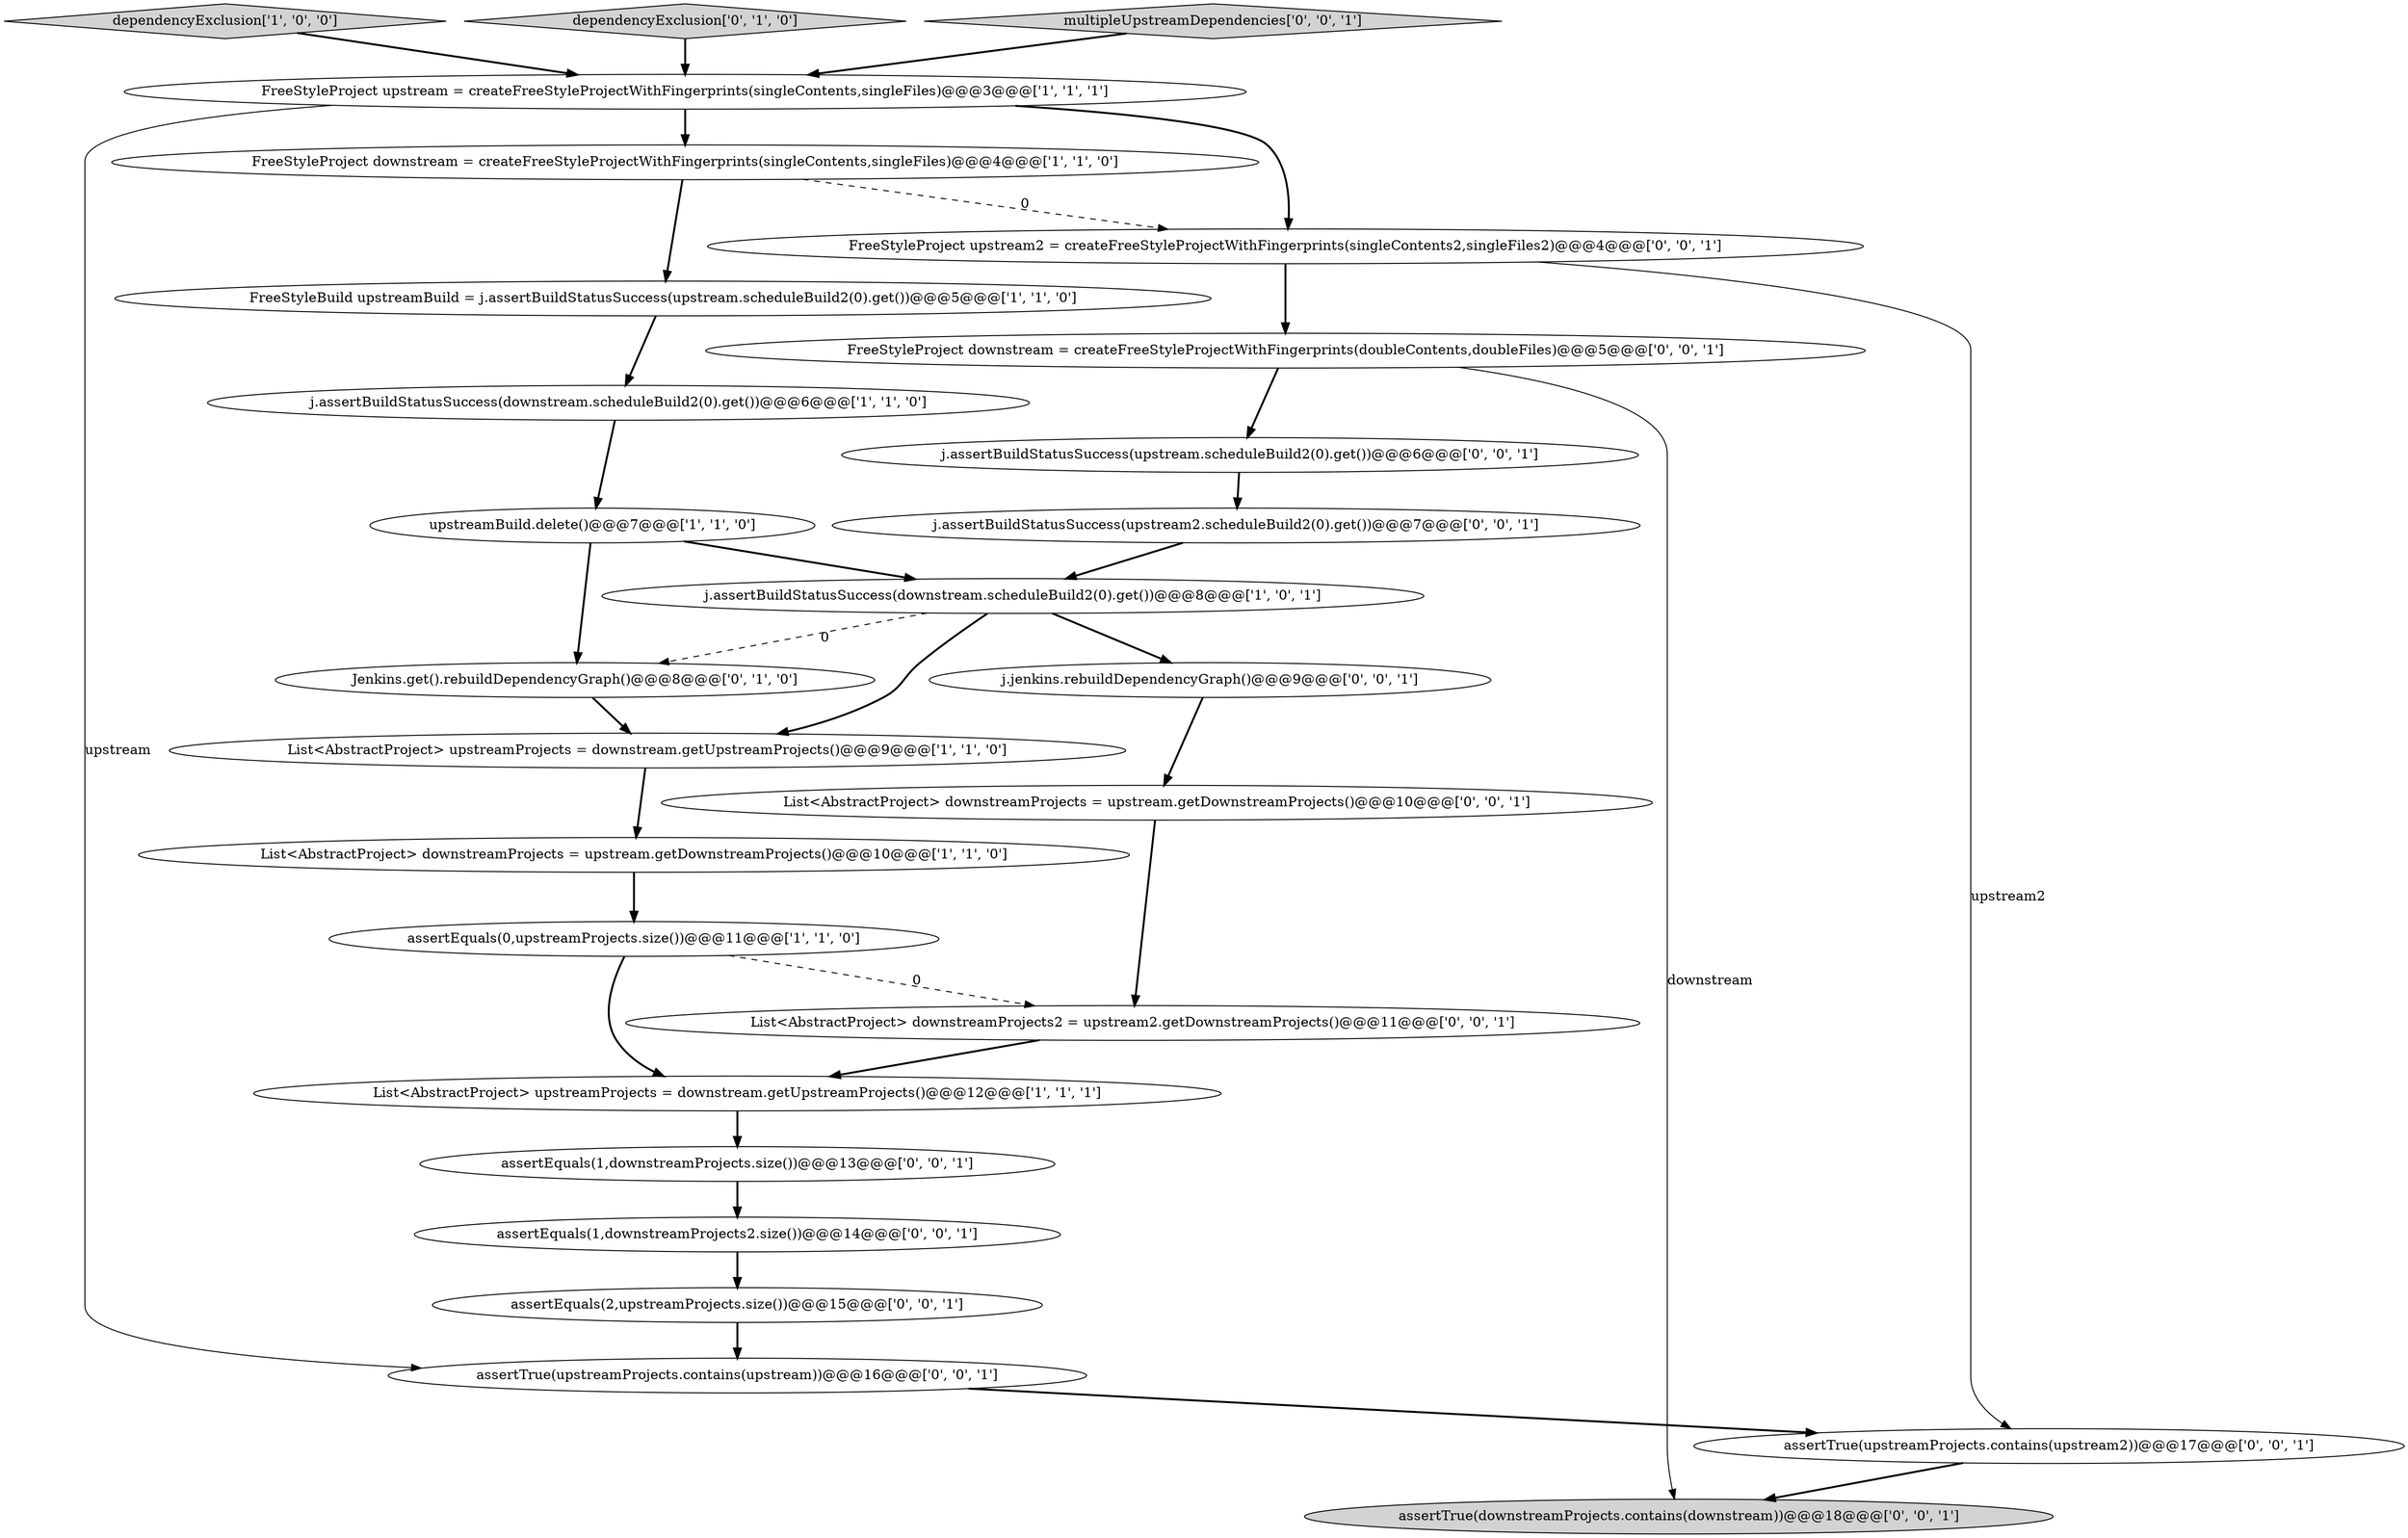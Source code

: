 digraph {
21 [style = filled, label = "assertEquals(2,upstreamProjects.size())@@@15@@@['0', '0', '1']", fillcolor = white, shape = ellipse image = "AAA0AAABBB3BBB"];
4 [style = filled, label = "dependencyExclusion['1', '0', '0']", fillcolor = lightgray, shape = diamond image = "AAA0AAABBB1BBB"];
8 [style = filled, label = "FreeStyleProject upstream = createFreeStyleProjectWithFingerprints(singleContents,singleFiles)@@@3@@@['1', '1', '1']", fillcolor = white, shape = ellipse image = "AAA0AAABBB1BBB"];
1 [style = filled, label = "List<AbstractProject> downstreamProjects = upstream.getDownstreamProjects()@@@10@@@['1', '1', '0']", fillcolor = white, shape = ellipse image = "AAA0AAABBB1BBB"];
5 [style = filled, label = "FreeStyleBuild upstreamBuild = j.assertBuildStatusSuccess(upstream.scheduleBuild2(0).get())@@@5@@@['1', '1', '0']", fillcolor = white, shape = ellipse image = "AAA0AAABBB1BBB"];
11 [style = filled, label = "dependencyExclusion['0', '1', '0']", fillcolor = lightgray, shape = diamond image = "AAA0AAABBB2BBB"];
0 [style = filled, label = "FreeStyleProject downstream = createFreeStyleProjectWithFingerprints(singleContents,singleFiles)@@@4@@@['1', '1', '0']", fillcolor = white, shape = ellipse image = "AAA0AAABBB1BBB"];
23 [style = filled, label = "FreeStyleProject upstream2 = createFreeStyleProjectWithFingerprints(singleContents2,singleFiles2)@@@4@@@['0', '0', '1']", fillcolor = white, shape = ellipse image = "AAA0AAABBB3BBB"];
2 [style = filled, label = "upstreamBuild.delete()@@@7@@@['1', '1', '0']", fillcolor = white, shape = ellipse image = "AAA0AAABBB1BBB"];
15 [style = filled, label = "assertTrue(upstreamProjects.contains(upstream2))@@@17@@@['0', '0', '1']", fillcolor = white, shape = ellipse image = "AAA0AAABBB3BBB"];
24 [style = filled, label = "List<AbstractProject> downstreamProjects2 = upstream2.getDownstreamProjects()@@@11@@@['0', '0', '1']", fillcolor = white, shape = ellipse image = "AAA0AAABBB3BBB"];
6 [style = filled, label = "List<AbstractProject> upstreamProjects = downstream.getUpstreamProjects()@@@12@@@['1', '1', '1']", fillcolor = white, shape = ellipse image = "AAA0AAABBB1BBB"];
14 [style = filled, label = "assertEquals(1,downstreamProjects2.size())@@@14@@@['0', '0', '1']", fillcolor = white, shape = ellipse image = "AAA0AAABBB3BBB"];
19 [style = filled, label = "j.jenkins.rebuildDependencyGraph()@@@9@@@['0', '0', '1']", fillcolor = white, shape = ellipse image = "AAA0AAABBB3BBB"];
25 [style = filled, label = "assertTrue(upstreamProjects.contains(upstream))@@@16@@@['0', '0', '1']", fillcolor = white, shape = ellipse image = "AAA0AAABBB3BBB"];
9 [style = filled, label = "j.assertBuildStatusSuccess(downstream.scheduleBuild2(0).get())@@@6@@@['1', '1', '0']", fillcolor = white, shape = ellipse image = "AAA0AAABBB1BBB"];
12 [style = filled, label = "Jenkins.get().rebuildDependencyGraph()@@@8@@@['0', '1', '0']", fillcolor = white, shape = ellipse image = "AAA1AAABBB2BBB"];
17 [style = filled, label = "multipleUpstreamDependencies['0', '0', '1']", fillcolor = lightgray, shape = diamond image = "AAA0AAABBB3BBB"];
20 [style = filled, label = "j.assertBuildStatusSuccess(upstream2.scheduleBuild2(0).get())@@@7@@@['0', '0', '1']", fillcolor = white, shape = ellipse image = "AAA0AAABBB3BBB"];
10 [style = filled, label = "List<AbstractProject> upstreamProjects = downstream.getUpstreamProjects()@@@9@@@['1', '1', '0']", fillcolor = white, shape = ellipse image = "AAA0AAABBB1BBB"];
13 [style = filled, label = "List<AbstractProject> downstreamProjects = upstream.getDownstreamProjects()@@@10@@@['0', '0', '1']", fillcolor = white, shape = ellipse image = "AAA0AAABBB3BBB"];
3 [style = filled, label = "j.assertBuildStatusSuccess(downstream.scheduleBuild2(0).get())@@@8@@@['1', '0', '1']", fillcolor = white, shape = ellipse image = "AAA0AAABBB1BBB"];
18 [style = filled, label = "j.assertBuildStatusSuccess(upstream.scheduleBuild2(0).get())@@@6@@@['0', '0', '1']", fillcolor = white, shape = ellipse image = "AAA0AAABBB3BBB"];
26 [style = filled, label = "assertEquals(1,downstreamProjects.size())@@@13@@@['0', '0', '1']", fillcolor = white, shape = ellipse image = "AAA0AAABBB3BBB"];
16 [style = filled, label = "assertTrue(downstreamProjects.contains(downstream))@@@18@@@['0', '0', '1']", fillcolor = lightgray, shape = ellipse image = "AAA0AAABBB3BBB"];
7 [style = filled, label = "assertEquals(0,upstreamProjects.size())@@@11@@@['1', '1', '0']", fillcolor = white, shape = ellipse image = "AAA0AAABBB1BBB"];
22 [style = filled, label = "FreeStyleProject downstream = createFreeStyleProjectWithFingerprints(doubleContents,doubleFiles)@@@5@@@['0', '0', '1']", fillcolor = white, shape = ellipse image = "AAA0AAABBB3BBB"];
23->22 [style = bold, label=""];
3->10 [style = bold, label=""];
20->3 [style = bold, label=""];
18->20 [style = bold, label=""];
7->24 [style = dashed, label="0"];
8->0 [style = bold, label=""];
14->21 [style = bold, label=""];
6->26 [style = bold, label=""];
23->15 [style = solid, label="upstream2"];
8->23 [style = bold, label=""];
9->2 [style = bold, label=""];
7->6 [style = bold, label=""];
4->8 [style = bold, label=""];
5->9 [style = bold, label=""];
13->24 [style = bold, label=""];
26->14 [style = bold, label=""];
19->13 [style = bold, label=""];
2->3 [style = bold, label=""];
21->25 [style = bold, label=""];
10->1 [style = bold, label=""];
12->10 [style = bold, label=""];
0->23 [style = dashed, label="0"];
8->25 [style = solid, label="upstream"];
11->8 [style = bold, label=""];
22->16 [style = solid, label="downstream"];
3->19 [style = bold, label=""];
15->16 [style = bold, label=""];
22->18 [style = bold, label=""];
17->8 [style = bold, label=""];
1->7 [style = bold, label=""];
0->5 [style = bold, label=""];
24->6 [style = bold, label=""];
3->12 [style = dashed, label="0"];
25->15 [style = bold, label=""];
2->12 [style = bold, label=""];
}
